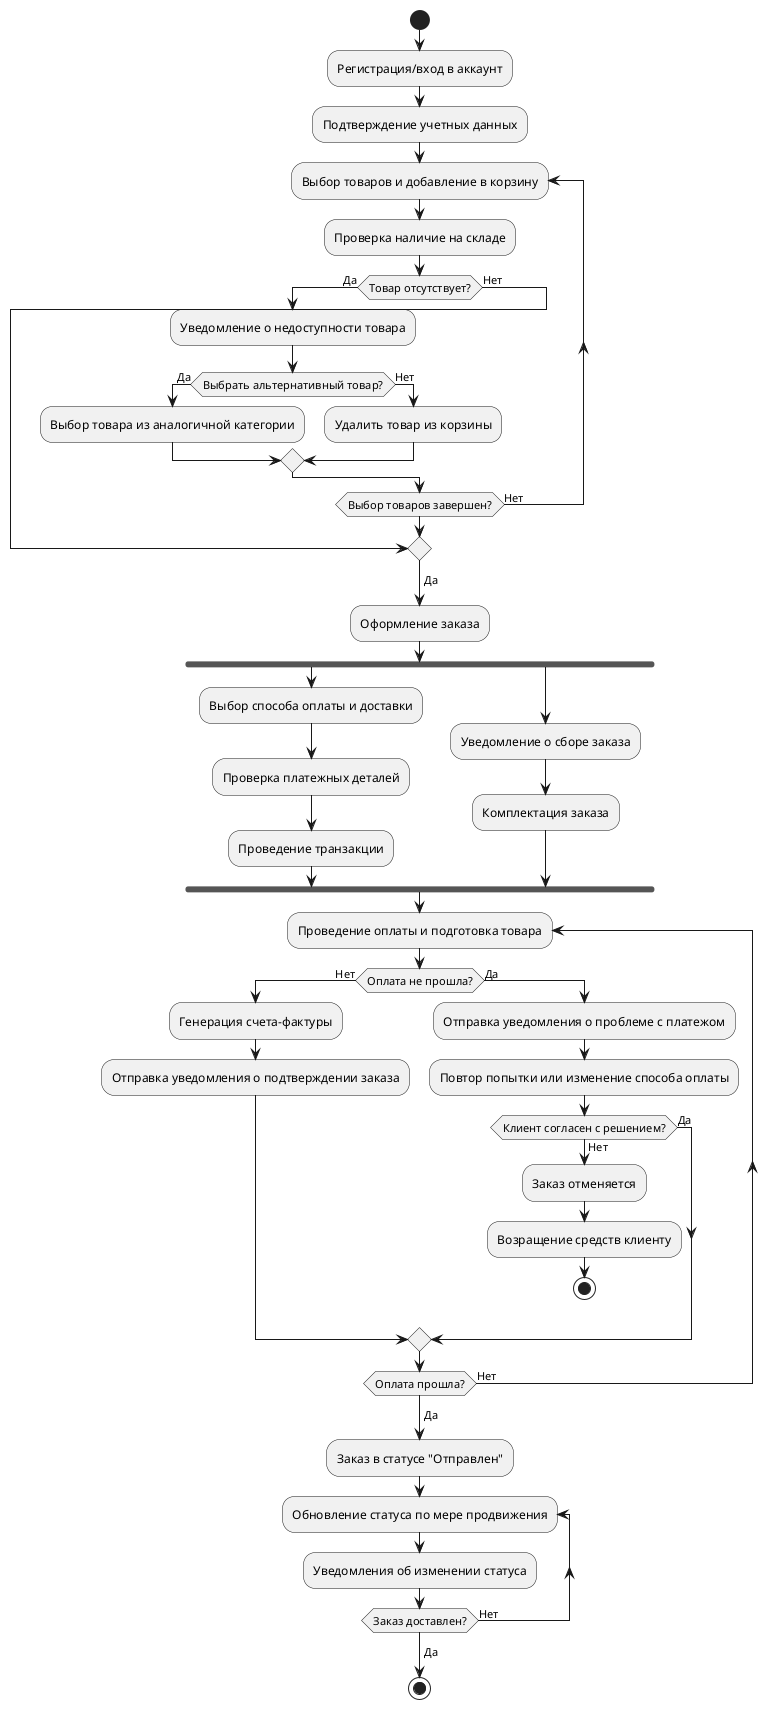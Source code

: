 @startuml
 start 
:Регистрация/вход в аккаунт; 
:Подтверждение учетных данных;
repeat :Выбор товаров и добавление в корзину; 
:Проверка наличие на складе; 
if (Товар отсутствует?)  then (Да) 
:Уведомление о недоступности товара;
if (Выбрать альтернативный товар?) then (Да)
:Выбор товара из аналогичной категории;  
else  (Нет)
:Удалить товар из корзины; 
endif
 else (Нет) 
 break 
 endif 
 repeat while (Выбор товаров завершен?) is (Нет)
-> Да; 
:Оформление заказа; 
fork
:Выбор способа оплаты и доставки;  
:Проверка платежных деталей;
:Проведение транзакции;
fork again
:Уведомление о сборе заказа;
:Комплектация заказа;
 end fork 
repeat :Проведение оплаты и подготовка товара;
if (Оплата не прошла?) then (Нет)
    :Генерация счета-фактуры;
    :Отправка уведомления о подтверждении заказа;
else  (Да)
    :Отправка уведомления о проблеме с платежом;
    :Повтор попытки или изменение способа оплаты; 
 if (Клиент согласен с решением?) then (Нет)
 :Заказ отменяется; 
 :Возращение средств клиенту;
 stop   
else  (Да)
endif
endif
 repeat while (Оплата прошла?) is (Нет)
-> Да; 
:Заказ в статусе "Отправлен"; 
repeat :Обновление статуса по мере продвижения;
:Уведомления об изменении статуса;
repeat while (Заказ доставлен?) is (Нет)
-> Да; 
stop 
@endumle